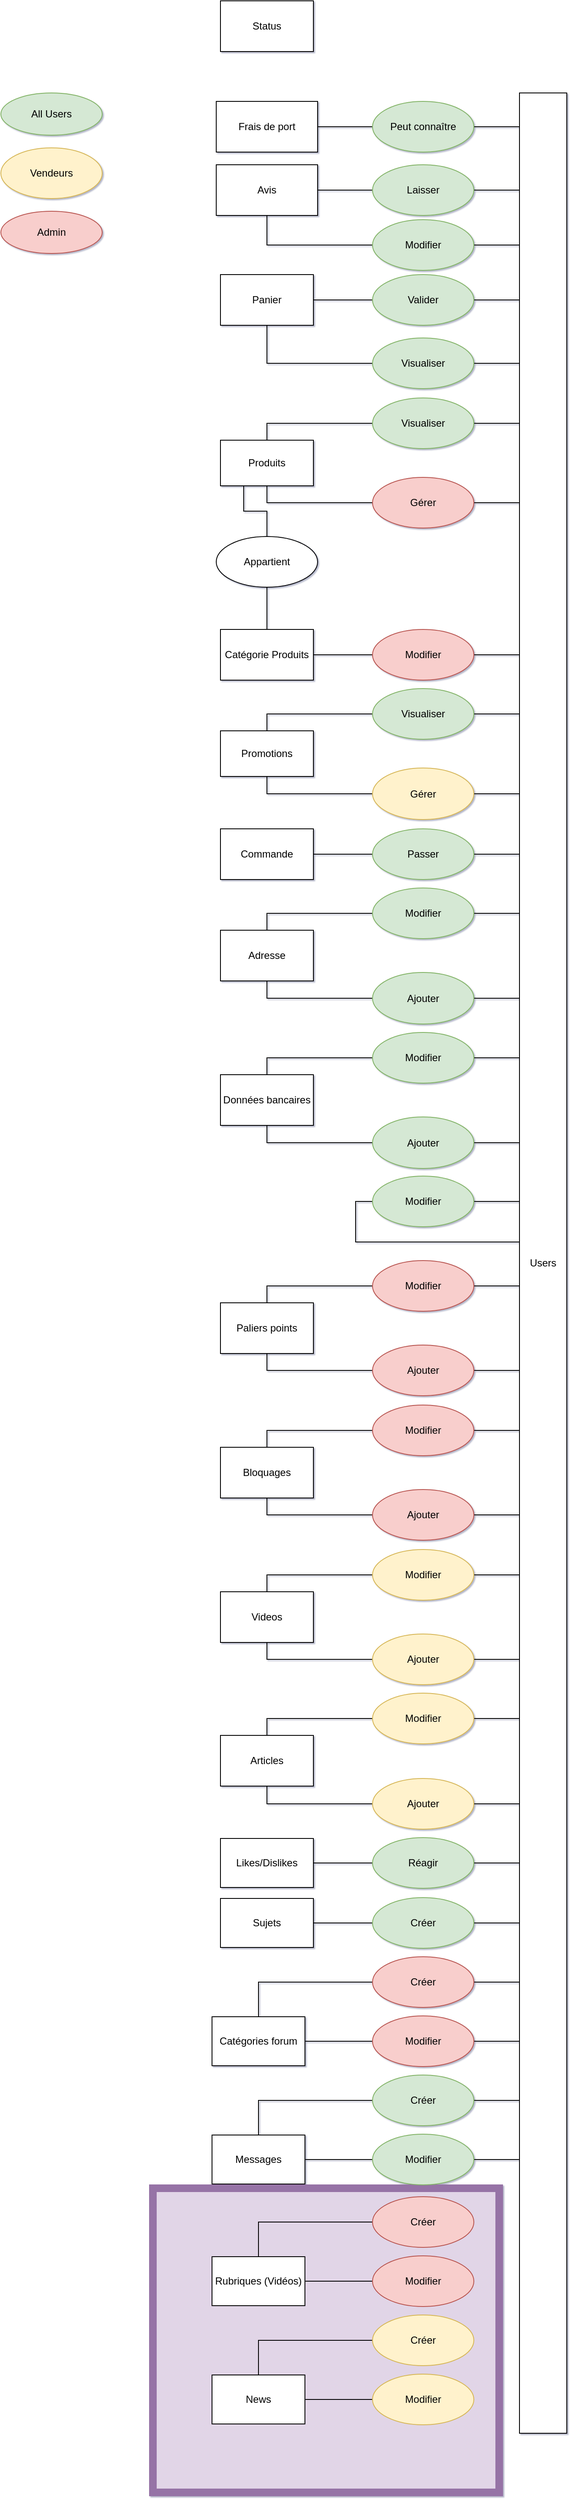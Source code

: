 <mxfile version="13.9.9" type="device" pages="4"><diagram id="k1b9PWktB-mUNqTBvutM" name="MCD"><mxGraphModel dx="1344" dy="2054" grid="1" gridSize="10" guides="1" tooltips="1" connect="1" arrows="1" fold="1" page="1" pageScale="1" pageWidth="827" pageHeight="1169" math="0" shadow="1"><root><mxCell id="ir1PRDTtGvgjBWMgFl4q-0"/><mxCell id="ir1PRDTtGvgjBWMgFl4q-1" parent="ir1PRDTtGvgjBWMgFl4q-0"/><mxCell id="IEtz67zzkuUhbgyWgrqV-12" value="" style="rounded=0;whiteSpace=wrap;html=1;fillColor=#e1d5e7;strokeColor=#9673a6;strokeWidth=9;" vertex="1" parent="ir1PRDTtGvgjBWMgFl4q-1"><mxGeometry x="310" y="1430" width="410" height="360" as="geometry"/></mxCell><mxCell id="Ems-gmoL7VlaEz9lixsN-8" value="Users" style="rounded=0;whiteSpace=wrap;html=1;glass=0;shadow=0;sketch=0;" parent="ir1PRDTtGvgjBWMgFl4q-1" vertex="1"><mxGeometry x="744" y="-1050" width="56" height="2770" as="geometry"/></mxCell><mxCell id="Ems-gmoL7VlaEz9lixsN-17" value="Produits" style="rounded=0;whiteSpace=wrap;html=1;" parent="ir1PRDTtGvgjBWMgFl4q-1" vertex="1"><mxGeometry x="390" y="-639" width="110" height="54" as="geometry"/></mxCell><mxCell id="yBdITjsVdk7lnHHLysCU-13" style="edgeStyle=orthogonalEdgeStyle;rounded=0;orthogonalLoop=1;jettySize=auto;html=1;exitX=0;exitY=0.5;exitDx=0;exitDy=0;entryX=0.5;entryY=0;entryDx=0;entryDy=0;endArrow=none;endFill=0;" parent="ir1PRDTtGvgjBWMgFl4q-1" source="Ems-gmoL7VlaEz9lixsN-19" target="Ems-gmoL7VlaEz9lixsN-17" edge="1"><mxGeometry relative="1" as="geometry"/></mxCell><mxCell id="SQJCuBqzPmPE8YTCWMTA-37" style="edgeStyle=elbowEdgeStyle;rounded=0;orthogonalLoop=1;jettySize=auto;elbow=vertical;html=1;exitX=1;exitY=0.5;exitDx=0;exitDy=0;endArrow=none;endFill=0;" parent="ir1PRDTtGvgjBWMgFl4q-1" source="Ems-gmoL7VlaEz9lixsN-19" target="Ems-gmoL7VlaEz9lixsN-8" edge="1"><mxGeometry relative="1" as="geometry"/></mxCell><mxCell id="Ems-gmoL7VlaEz9lixsN-19" value="Visualiser" style="ellipse;whiteSpace=wrap;html=1;fillColor=#d5e8d4;strokeColor=#82b366;" parent="ir1PRDTtGvgjBWMgFl4q-1" vertex="1"><mxGeometry x="570" y="-689" width="120" height="60" as="geometry"/></mxCell><mxCell id="yBdITjsVdk7lnHHLysCU-9" style="edgeStyle=orthogonalEdgeStyle;rounded=0;orthogonalLoop=1;jettySize=auto;html=1;exitX=1;exitY=0.5;exitDx=0;exitDy=0;entryX=0;entryY=0.5;entryDx=0;entryDy=0;endArrow=none;endFill=0;" parent="ir1PRDTtGvgjBWMgFl4q-1" source="Ems-gmoL7VlaEz9lixsN-22" target="Ems-gmoL7VlaEz9lixsN-27" edge="1"><mxGeometry relative="1" as="geometry"/></mxCell><mxCell id="Ems-gmoL7VlaEz9lixsN-22" value="Panier" style="rounded=0;whiteSpace=wrap;html=1;" parent="ir1PRDTtGvgjBWMgFl4q-1" vertex="1"><mxGeometry x="390" y="-835" width="110" height="60" as="geometry"/></mxCell><mxCell id="yBdITjsVdk7lnHHLysCU-8" style="edgeStyle=orthogonalEdgeStyle;rounded=0;orthogonalLoop=1;jettySize=auto;html=1;exitX=0;exitY=0.5;exitDx=0;exitDy=0;endArrow=none;endFill=0;entryX=0.5;entryY=1;entryDx=0;entryDy=0;" parent="ir1PRDTtGvgjBWMgFl4q-1" source="Ems-gmoL7VlaEz9lixsN-24" target="Ems-gmoL7VlaEz9lixsN-29" edge="1"><mxGeometry relative="1" as="geometry"/></mxCell><mxCell id="SQJCuBqzPmPE8YTCWMTA-34" style="edgeStyle=elbowEdgeStyle;rounded=0;orthogonalLoop=1;jettySize=auto;elbow=vertical;html=1;exitX=1;exitY=0.5;exitDx=0;exitDy=0;endArrow=none;endFill=0;" parent="ir1PRDTtGvgjBWMgFl4q-1" source="Ems-gmoL7VlaEz9lixsN-24" target="Ems-gmoL7VlaEz9lixsN-8" edge="1"><mxGeometry relative="1" as="geometry"/></mxCell><mxCell id="Ems-gmoL7VlaEz9lixsN-24" value="Modifier" style="ellipse;whiteSpace=wrap;html=1;fillColor=#d5e8d4;strokeColor=#82b366;" parent="ir1PRDTtGvgjBWMgFl4q-1" vertex="1"><mxGeometry x="570" y="-900" width="120" height="60" as="geometry"/></mxCell><mxCell id="SQJCuBqzPmPE8YTCWMTA-35" style="edgeStyle=elbowEdgeStyle;rounded=0;orthogonalLoop=1;jettySize=auto;elbow=vertical;html=1;exitX=1;exitY=0.5;exitDx=0;exitDy=0;endArrow=none;endFill=0;" parent="ir1PRDTtGvgjBWMgFl4q-1" source="Ems-gmoL7VlaEz9lixsN-27" target="Ems-gmoL7VlaEz9lixsN-8" edge="1"><mxGeometry relative="1" as="geometry"/></mxCell><mxCell id="Ems-gmoL7VlaEz9lixsN-27" value="Valider" style="ellipse;whiteSpace=wrap;html=1;fillColor=#d5e8d4;strokeColor=#82b366;" parent="ir1PRDTtGvgjBWMgFl4q-1" vertex="1"><mxGeometry x="570" y="-835" width="120" height="60" as="geometry"/></mxCell><mxCell id="Ems-gmoL7VlaEz9lixsN-28" value="Frais de port" style="rounded=0;whiteSpace=wrap;html=1;" parent="ir1PRDTtGvgjBWMgFl4q-1" vertex="1"><mxGeometry x="385" y="-1040" width="120" height="60" as="geometry"/></mxCell><mxCell id="yBdITjsVdk7lnHHLysCU-5" style="edgeStyle=orthogonalEdgeStyle;rounded=0;orthogonalLoop=1;jettySize=auto;html=1;exitX=1;exitY=0.5;exitDx=0;exitDy=0;entryX=0;entryY=0.5;entryDx=0;entryDy=0;endArrow=none;endFill=0;" parent="ir1PRDTtGvgjBWMgFl4q-1" source="Ems-gmoL7VlaEz9lixsN-29" target="Ems-gmoL7VlaEz9lixsN-31" edge="1"><mxGeometry relative="1" as="geometry"/></mxCell><mxCell id="Ems-gmoL7VlaEz9lixsN-29" value="Avis" style="rounded=0;whiteSpace=wrap;html=1;" parent="ir1PRDTtGvgjBWMgFl4q-1" vertex="1"><mxGeometry x="385" y="-965" width="120" height="60" as="geometry"/></mxCell><mxCell id="SQJCuBqzPmPE8YTCWMTA-33" style="edgeStyle=elbowEdgeStyle;rounded=0;orthogonalLoop=1;jettySize=auto;elbow=vertical;html=1;exitX=1;exitY=0.5;exitDx=0;exitDy=0;endArrow=none;endFill=0;" parent="ir1PRDTtGvgjBWMgFl4q-1" source="Ems-gmoL7VlaEz9lixsN-31" target="Ems-gmoL7VlaEz9lixsN-8" edge="1"><mxGeometry relative="1" as="geometry"/></mxCell><mxCell id="Ems-gmoL7VlaEz9lixsN-31" value="Laisser" style="ellipse;whiteSpace=wrap;html=1;fillColor=#d5e8d4;strokeColor=#82b366;" parent="ir1PRDTtGvgjBWMgFl4q-1" vertex="1"><mxGeometry x="570" y="-965" width="120" height="60" as="geometry"/></mxCell><mxCell id="yBdITjsVdk7lnHHLysCU-4" style="edgeStyle=orthogonalEdgeStyle;rounded=0;orthogonalLoop=1;jettySize=auto;html=1;exitX=0;exitY=0.5;exitDx=0;exitDy=0;endArrow=none;endFill=0;" parent="ir1PRDTtGvgjBWMgFl4q-1" source="Ems-gmoL7VlaEz9lixsN-33" edge="1"><mxGeometry relative="1" as="geometry"><mxPoint x="505" y="-1010" as="targetPoint"/></mxGeometry></mxCell><mxCell id="SQJCuBqzPmPE8YTCWMTA-32" style="edgeStyle=elbowEdgeStyle;rounded=0;orthogonalLoop=1;jettySize=auto;html=1;exitX=1;exitY=0.5;exitDx=0;exitDy=0;endArrow=none;endFill=0;elbow=vertical;" parent="ir1PRDTtGvgjBWMgFl4q-1" source="Ems-gmoL7VlaEz9lixsN-33" target="Ems-gmoL7VlaEz9lixsN-8" edge="1"><mxGeometry relative="1" as="geometry"/></mxCell><mxCell id="Ems-gmoL7VlaEz9lixsN-33" value="Peut connaître" style="ellipse;whiteSpace=wrap;html=1;fillColor=#d5e8d4;strokeColor=#82b366;" parent="ir1PRDTtGvgjBWMgFl4q-1" vertex="1"><mxGeometry x="570" y="-1040" width="120" height="60" as="geometry"/></mxCell><mxCell id="yBdITjsVdk7lnHHLysCU-19" style="edgeStyle=orthogonalEdgeStyle;rounded=0;orthogonalLoop=1;jettySize=auto;html=1;exitX=1;exitY=0.5;exitDx=0;exitDy=0;entryX=0;entryY=0.5;entryDx=0;entryDy=0;endArrow=none;endFill=0;" parent="ir1PRDTtGvgjBWMgFl4q-1" source="Ems-gmoL7VlaEz9lixsN-35" target="6xAeUnvmwOhO6haDIeZQ-18" edge="1"><mxGeometry relative="1" as="geometry"/></mxCell><mxCell id="Ems-gmoL7VlaEz9lixsN-35" value="Catégorie Produits" style="rounded=0;whiteSpace=wrap;html=1;" parent="ir1PRDTtGvgjBWMgFl4q-1" vertex="1"><mxGeometry x="390" y="-415" width="110" height="60" as="geometry"/></mxCell><mxCell id="yBdITjsVdk7lnHHLysCU-17" style="edgeStyle=orthogonalEdgeStyle;rounded=0;orthogonalLoop=1;jettySize=auto;html=1;exitX=0.5;exitY=0;exitDx=0;exitDy=0;entryX=0.25;entryY=1;entryDx=0;entryDy=0;endArrow=none;endFill=0;" parent="ir1PRDTtGvgjBWMgFl4q-1" source="Ems-gmoL7VlaEz9lixsN-36" target="Ems-gmoL7VlaEz9lixsN-17" edge="1"><mxGeometry relative="1" as="geometry"/></mxCell><mxCell id="yBdITjsVdk7lnHHLysCU-18" style="edgeStyle=orthogonalEdgeStyle;rounded=0;orthogonalLoop=1;jettySize=auto;html=1;exitX=0.5;exitY=1;exitDx=0;exitDy=0;entryX=0.5;entryY=0;entryDx=0;entryDy=0;endArrow=none;endFill=0;" parent="ir1PRDTtGvgjBWMgFl4q-1" source="Ems-gmoL7VlaEz9lixsN-36" target="Ems-gmoL7VlaEz9lixsN-35" edge="1"><mxGeometry relative="1" as="geometry"/></mxCell><mxCell id="Ems-gmoL7VlaEz9lixsN-36" value="Appartient" style="ellipse;whiteSpace=wrap;html=1;" parent="ir1PRDTtGvgjBWMgFl4q-1" vertex="1"><mxGeometry x="385" y="-525" width="120" height="60" as="geometry"/></mxCell><mxCell id="yBdITjsVdk7lnHHLysCU-16" style="edgeStyle=orthogonalEdgeStyle;rounded=0;orthogonalLoop=1;jettySize=auto;html=1;exitX=0;exitY=0.5;exitDx=0;exitDy=0;entryX=0.5;entryY=1;entryDx=0;entryDy=0;endArrow=none;endFill=0;" parent="ir1PRDTtGvgjBWMgFl4q-1" source="DhKpnIFWA9yoigp-8hZU-3" target="Ems-gmoL7VlaEz9lixsN-17" edge="1"><mxGeometry relative="1" as="geometry"/></mxCell><mxCell id="SQJCuBqzPmPE8YTCWMTA-38" style="edgeStyle=elbowEdgeStyle;rounded=0;orthogonalLoop=1;jettySize=auto;elbow=vertical;html=1;exitX=1;exitY=0.5;exitDx=0;exitDy=0;endArrow=none;endFill=0;" parent="ir1PRDTtGvgjBWMgFl4q-1" source="DhKpnIFWA9yoigp-8hZU-3" target="Ems-gmoL7VlaEz9lixsN-8" edge="1"><mxGeometry relative="1" as="geometry"/></mxCell><mxCell id="DhKpnIFWA9yoigp-8hZU-3" value="Gérer" style="ellipse;whiteSpace=wrap;html=1;fillColor=#f8cecc;strokeColor=#b85450;" parent="ir1PRDTtGvgjBWMgFl4q-1" vertex="1"><mxGeometry x="570" y="-595" width="120" height="60" as="geometry"/></mxCell><mxCell id="yBdITjsVdk7lnHHLysCU-12" style="edgeStyle=orthogonalEdgeStyle;rounded=0;orthogonalLoop=1;jettySize=auto;html=1;exitX=0;exitY=0.5;exitDx=0;exitDy=0;entryX=0.5;entryY=1;entryDx=0;entryDy=0;endArrow=none;endFill=0;" parent="ir1PRDTtGvgjBWMgFl4q-1" source="6xAeUnvmwOhO6haDIeZQ-6" target="Ems-gmoL7VlaEz9lixsN-22" edge="1"><mxGeometry relative="1" as="geometry"/></mxCell><mxCell id="SQJCuBqzPmPE8YTCWMTA-36" style="edgeStyle=elbowEdgeStyle;rounded=0;orthogonalLoop=1;jettySize=auto;elbow=vertical;html=1;exitX=1;exitY=0.5;exitDx=0;exitDy=0;endArrow=none;endFill=0;" parent="ir1PRDTtGvgjBWMgFl4q-1" source="6xAeUnvmwOhO6haDIeZQ-6" target="Ems-gmoL7VlaEz9lixsN-8" edge="1"><mxGeometry relative="1" as="geometry"/></mxCell><mxCell id="6xAeUnvmwOhO6haDIeZQ-6" value="Visualiser" style="ellipse;whiteSpace=wrap;html=1;fillColor=#d5e8d4;strokeColor=#82b366;" parent="ir1PRDTtGvgjBWMgFl4q-1" vertex="1"><mxGeometry x="570" y="-760" width="120" height="60" as="geometry"/></mxCell><mxCell id="6xAeUnvmwOhO6haDIeZQ-14" value="Promotions" style="rounded=0;whiteSpace=wrap;html=1;" parent="ir1PRDTtGvgjBWMgFl4q-1" vertex="1"><mxGeometry x="390" y="-295" width="110" height="54" as="geometry"/></mxCell><mxCell id="yBdITjsVdk7lnHHLysCU-22" style="edgeStyle=orthogonalEdgeStyle;rounded=0;orthogonalLoop=1;jettySize=auto;html=1;exitX=0;exitY=0.5;exitDx=0;exitDy=0;entryX=0.5;entryY=0;entryDx=0;entryDy=0;endArrow=none;endFill=0;" parent="ir1PRDTtGvgjBWMgFl4q-1" source="6xAeUnvmwOhO6haDIeZQ-15" target="6xAeUnvmwOhO6haDIeZQ-14" edge="1"><mxGeometry relative="1" as="geometry"/></mxCell><mxCell id="SQJCuBqzPmPE8YTCWMTA-40" style="edgeStyle=elbowEdgeStyle;rounded=0;orthogonalLoop=1;jettySize=auto;elbow=vertical;html=1;exitX=1;exitY=0.5;exitDx=0;exitDy=0;endArrow=none;endFill=0;" parent="ir1PRDTtGvgjBWMgFl4q-1" source="6xAeUnvmwOhO6haDIeZQ-15" target="Ems-gmoL7VlaEz9lixsN-8" edge="1"><mxGeometry relative="1" as="geometry"/></mxCell><mxCell id="6xAeUnvmwOhO6haDIeZQ-15" value="Visualiser" style="ellipse;whiteSpace=wrap;html=1;fillColor=#d5e8d4;strokeColor=#82b366;" parent="ir1PRDTtGvgjBWMgFl4q-1" vertex="1"><mxGeometry x="570" y="-345" width="120" height="60" as="geometry"/></mxCell><mxCell id="yBdITjsVdk7lnHHLysCU-23" style="edgeStyle=orthogonalEdgeStyle;rounded=0;orthogonalLoop=1;jettySize=auto;html=1;exitX=0;exitY=0.5;exitDx=0;exitDy=0;entryX=0.5;entryY=1;entryDx=0;entryDy=0;endArrow=none;endFill=0;" parent="ir1PRDTtGvgjBWMgFl4q-1" source="6xAeUnvmwOhO6haDIeZQ-17" target="6xAeUnvmwOhO6haDIeZQ-14" edge="1"><mxGeometry relative="1" as="geometry"/></mxCell><mxCell id="SQJCuBqzPmPE8YTCWMTA-41" style="edgeStyle=elbowEdgeStyle;rounded=0;orthogonalLoop=1;jettySize=auto;elbow=vertical;html=1;exitX=1;exitY=0.5;exitDx=0;exitDy=0;endArrow=none;endFill=0;" parent="ir1PRDTtGvgjBWMgFl4q-1" source="6xAeUnvmwOhO6haDIeZQ-17" target="Ems-gmoL7VlaEz9lixsN-8" edge="1"><mxGeometry relative="1" as="geometry"/></mxCell><mxCell id="6xAeUnvmwOhO6haDIeZQ-17" value="Gérer" style="ellipse;whiteSpace=wrap;html=1;fillColor=#fff2cc;strokeColor=#d6b656;" parent="ir1PRDTtGvgjBWMgFl4q-1" vertex="1"><mxGeometry x="570" y="-251" width="120" height="61" as="geometry"/></mxCell><mxCell id="SQJCuBqzPmPE8YTCWMTA-39" style="edgeStyle=elbowEdgeStyle;rounded=0;orthogonalLoop=1;jettySize=auto;elbow=vertical;html=1;exitX=1;exitY=0.5;exitDx=0;exitDy=0;endArrow=none;endFill=0;" parent="ir1PRDTtGvgjBWMgFl4q-1" source="6xAeUnvmwOhO6haDIeZQ-18" target="Ems-gmoL7VlaEz9lixsN-8" edge="1"><mxGeometry relative="1" as="geometry"/></mxCell><mxCell id="6xAeUnvmwOhO6haDIeZQ-18" value="Modifier" style="ellipse;whiteSpace=wrap;html=1;fillColor=#f8cecc;strokeColor=#b85450;" parent="ir1PRDTtGvgjBWMgFl4q-1" vertex="1"><mxGeometry x="570" y="-415" width="120" height="60" as="geometry"/></mxCell><mxCell id="6xAeUnvmwOhO6haDIeZQ-22" value="Commande" style="rounded=0;whiteSpace=wrap;html=1;" parent="ir1PRDTtGvgjBWMgFl4q-1" vertex="1"><mxGeometry x="390" y="-179" width="110" height="60" as="geometry"/></mxCell><mxCell id="yBdITjsVdk7lnHHLysCU-25" style="edgeStyle=orthogonalEdgeStyle;rounded=0;orthogonalLoop=1;jettySize=auto;html=1;exitX=0;exitY=0.5;exitDx=0;exitDy=0;entryX=1;entryY=0.5;entryDx=0;entryDy=0;endArrow=none;endFill=0;" parent="ir1PRDTtGvgjBWMgFl4q-1" source="6xAeUnvmwOhO6haDIeZQ-23" target="6xAeUnvmwOhO6haDIeZQ-22" edge="1"><mxGeometry relative="1" as="geometry"/></mxCell><mxCell id="SQJCuBqzPmPE8YTCWMTA-42" style="edgeStyle=elbowEdgeStyle;rounded=0;orthogonalLoop=1;jettySize=auto;elbow=vertical;html=1;exitX=1;exitY=0.5;exitDx=0;exitDy=0;endArrow=none;endFill=0;" parent="ir1PRDTtGvgjBWMgFl4q-1" source="6xAeUnvmwOhO6haDIeZQ-23" target="Ems-gmoL7VlaEz9lixsN-8" edge="1"><mxGeometry relative="1" as="geometry"/></mxCell><mxCell id="6xAeUnvmwOhO6haDIeZQ-23" value="Passer" style="ellipse;whiteSpace=wrap;html=1;fillColor=#d5e8d4;strokeColor=#82b366;" parent="ir1PRDTtGvgjBWMgFl4q-1" vertex="1"><mxGeometry x="570" y="-179" width="120" height="60" as="geometry"/></mxCell><mxCell id="6xAeUnvmwOhO6haDIeZQ-34" value="Adresse" style="rounded=0;whiteSpace=wrap;html=1;" parent="ir1PRDTtGvgjBWMgFl4q-1" vertex="1"><mxGeometry x="390" y="-59" width="110" height="60" as="geometry"/></mxCell><mxCell id="yBdITjsVdk7lnHHLysCU-28" style="edgeStyle=orthogonalEdgeStyle;rounded=0;orthogonalLoop=1;jettySize=auto;html=1;exitX=0;exitY=0.5;exitDx=0;exitDy=0;entryX=0.5;entryY=0;entryDx=0;entryDy=0;endArrow=none;endFill=0;" parent="ir1PRDTtGvgjBWMgFl4q-1" source="6xAeUnvmwOhO6haDIeZQ-36" target="6xAeUnvmwOhO6haDIeZQ-34" edge="1"><mxGeometry relative="1" as="geometry"/></mxCell><mxCell id="SQJCuBqzPmPE8YTCWMTA-43" style="edgeStyle=elbowEdgeStyle;rounded=0;orthogonalLoop=1;jettySize=auto;elbow=vertical;html=1;exitX=1;exitY=0.5;exitDx=0;exitDy=0;endArrow=none;endFill=0;" parent="ir1PRDTtGvgjBWMgFl4q-1" source="6xAeUnvmwOhO6haDIeZQ-36" target="Ems-gmoL7VlaEz9lixsN-8" edge="1"><mxGeometry relative="1" as="geometry"/></mxCell><mxCell id="6xAeUnvmwOhO6haDIeZQ-36" value="Modifier" style="ellipse;whiteSpace=wrap;html=1;fillColor=#d5e8d4;strokeColor=#82b366;" parent="ir1PRDTtGvgjBWMgFl4q-1" vertex="1"><mxGeometry x="570" y="-109" width="120" height="60" as="geometry"/></mxCell><mxCell id="yBdITjsVdk7lnHHLysCU-29" style="edgeStyle=orthogonalEdgeStyle;rounded=0;orthogonalLoop=1;jettySize=auto;html=1;exitX=0;exitY=0.5;exitDx=0;exitDy=0;entryX=0.5;entryY=1;entryDx=0;entryDy=0;endArrow=none;endFill=0;" parent="ir1PRDTtGvgjBWMgFl4q-1" source="6xAeUnvmwOhO6haDIeZQ-37" target="6xAeUnvmwOhO6haDIeZQ-34" edge="1"><mxGeometry relative="1" as="geometry"/></mxCell><mxCell id="SQJCuBqzPmPE8YTCWMTA-44" style="edgeStyle=elbowEdgeStyle;rounded=0;orthogonalLoop=1;jettySize=auto;elbow=vertical;html=1;exitX=1;exitY=0.5;exitDx=0;exitDy=0;endArrow=none;endFill=0;" parent="ir1PRDTtGvgjBWMgFl4q-1" source="6xAeUnvmwOhO6haDIeZQ-37" target="Ems-gmoL7VlaEz9lixsN-8" edge="1"><mxGeometry relative="1" as="geometry"/></mxCell><mxCell id="6xAeUnvmwOhO6haDIeZQ-37" value="Ajouter" style="ellipse;whiteSpace=wrap;html=1;fillColor=#d5e8d4;strokeColor=#82b366;" parent="ir1PRDTtGvgjBWMgFl4q-1" vertex="1"><mxGeometry x="570" y="-9" width="120" height="61" as="geometry"/></mxCell><mxCell id="yBdITjsVdk7lnHHLysCU-33" style="edgeStyle=orthogonalEdgeStyle;rounded=0;orthogonalLoop=1;jettySize=auto;html=1;exitX=0.5;exitY=1;exitDx=0;exitDy=0;entryX=0;entryY=0.5;entryDx=0;entryDy=0;endArrow=none;endFill=0;" parent="ir1PRDTtGvgjBWMgFl4q-1" source="6xAeUnvmwOhO6haDIeZQ-39" target="6xAeUnvmwOhO6haDIeZQ-43" edge="1"><mxGeometry relative="1" as="geometry"/></mxCell><mxCell id="6xAeUnvmwOhO6haDIeZQ-39" value="Données bancaires" style="rounded=0;whiteSpace=wrap;html=1;" parent="ir1PRDTtGvgjBWMgFl4q-1" vertex="1"><mxGeometry x="390" y="112" width="110" height="60" as="geometry"/></mxCell><mxCell id="yBdITjsVdk7lnHHLysCU-32" style="edgeStyle=orthogonalEdgeStyle;rounded=0;orthogonalLoop=1;jettySize=auto;html=1;exitX=0;exitY=0.5;exitDx=0;exitDy=0;entryX=0.5;entryY=0;entryDx=0;entryDy=0;endArrow=none;endFill=0;" parent="ir1PRDTtGvgjBWMgFl4q-1" source="6xAeUnvmwOhO6haDIeZQ-41" target="6xAeUnvmwOhO6haDIeZQ-39" edge="1"><mxGeometry relative="1" as="geometry"/></mxCell><mxCell id="SQJCuBqzPmPE8YTCWMTA-45" style="edgeStyle=elbowEdgeStyle;rounded=0;orthogonalLoop=1;jettySize=auto;elbow=vertical;html=1;exitX=1;exitY=0.5;exitDx=0;exitDy=0;endArrow=none;endFill=0;" parent="ir1PRDTtGvgjBWMgFl4q-1" source="6xAeUnvmwOhO6haDIeZQ-41" target="Ems-gmoL7VlaEz9lixsN-8" edge="1"><mxGeometry relative="1" as="geometry"/></mxCell><mxCell id="6xAeUnvmwOhO6haDIeZQ-41" value="Modifier" style="ellipse;whiteSpace=wrap;html=1;fillColor=#d5e8d4;strokeColor=#82b366;" parent="ir1PRDTtGvgjBWMgFl4q-1" vertex="1"><mxGeometry x="570" y="62" width="120" height="60" as="geometry"/></mxCell><mxCell id="SQJCuBqzPmPE8YTCWMTA-47" style="edgeStyle=elbowEdgeStyle;rounded=0;orthogonalLoop=1;jettySize=auto;elbow=vertical;html=1;exitX=1;exitY=0.5;exitDx=0;exitDy=0;endArrow=none;endFill=0;" parent="ir1PRDTtGvgjBWMgFl4q-1" source="6xAeUnvmwOhO6haDIeZQ-43" target="Ems-gmoL7VlaEz9lixsN-8" edge="1"><mxGeometry relative="1" as="geometry"/></mxCell><mxCell id="6xAeUnvmwOhO6haDIeZQ-43" value="Ajouter" style="ellipse;whiteSpace=wrap;html=1;fillColor=#d5e8d4;strokeColor=#82b366;" parent="ir1PRDTtGvgjBWMgFl4q-1" vertex="1"><mxGeometry x="570" y="162" width="120" height="61" as="geometry"/></mxCell><mxCell id="6xAeUnvmwOhO6haDIeZQ-44" value="Status" style="rounded=0;whiteSpace=wrap;html=1;" parent="ir1PRDTtGvgjBWMgFl4q-1" vertex="1"><mxGeometry x="390" y="-1159" width="110" height="60" as="geometry"/></mxCell><mxCell id="SQJCuBqzPmPE8YTCWMTA-48" style="edgeStyle=elbowEdgeStyle;rounded=0;orthogonalLoop=1;jettySize=auto;elbow=vertical;html=1;exitX=1;exitY=0.5;exitDx=0;exitDy=0;endArrow=none;endFill=0;" parent="ir1PRDTtGvgjBWMgFl4q-1" source="6xAeUnvmwOhO6haDIeZQ-49" target="Ems-gmoL7VlaEz9lixsN-8" edge="1"><mxGeometry relative="1" as="geometry"/></mxCell><mxCell id="SQJCuBqzPmPE8YTCWMTA-67" style="edgeStyle=orthogonalEdgeStyle;rounded=0;orthogonalLoop=1;jettySize=auto;elbow=vertical;html=1;exitX=0;exitY=0.5;exitDx=0;exitDy=0;endArrow=none;endFill=0;" parent="ir1PRDTtGvgjBWMgFl4q-1" source="6xAeUnvmwOhO6haDIeZQ-49" target="Ems-gmoL7VlaEz9lixsN-8" edge="1"><mxGeometry relative="1" as="geometry"><Array as="points"><mxPoint x="550" y="262"/><mxPoint x="550" y="310"/></Array></mxGeometry></mxCell><mxCell id="6xAeUnvmwOhO6haDIeZQ-49" value="Modifier" style="ellipse;whiteSpace=wrap;html=1;fillColor=#d5e8d4;strokeColor=#82b366;" parent="ir1PRDTtGvgjBWMgFl4q-1" vertex="1"><mxGeometry x="570" y="232" width="120" height="60" as="geometry"/></mxCell><mxCell id="SQJCuBqzPmPE8YTCWMTA-4" style="edgeStyle=orthogonalEdgeStyle;rounded=0;orthogonalLoop=1;jettySize=auto;html=1;exitX=0.5;exitY=1;exitDx=0;exitDy=0;entryX=0;entryY=0.5;entryDx=0;entryDy=0;endArrow=none;endFill=0;" parent="ir1PRDTtGvgjBWMgFl4q-1" source="6xAeUnvmwOhO6haDIeZQ-52" target="6xAeUnvmwOhO6haDIeZQ-56" edge="1"><mxGeometry relative="1" as="geometry"/></mxCell><mxCell id="6xAeUnvmwOhO6haDIeZQ-52" value="Paliers points" style="rounded=0;whiteSpace=wrap;html=1;" parent="ir1PRDTtGvgjBWMgFl4q-1" vertex="1"><mxGeometry x="390" y="382" width="110" height="60" as="geometry"/></mxCell><mxCell id="SQJCuBqzPmPE8YTCWMTA-3" style="edgeStyle=orthogonalEdgeStyle;rounded=0;orthogonalLoop=1;jettySize=auto;html=1;exitX=0;exitY=0.5;exitDx=0;exitDy=0;entryX=0.5;entryY=0;entryDx=0;entryDy=0;endArrow=none;endFill=0;" parent="ir1PRDTtGvgjBWMgFl4q-1" source="6xAeUnvmwOhO6haDIeZQ-54" target="6xAeUnvmwOhO6haDIeZQ-52" edge="1"><mxGeometry relative="1" as="geometry"/></mxCell><mxCell id="SQJCuBqzPmPE8YTCWMTA-53" style="edgeStyle=elbowEdgeStyle;rounded=0;orthogonalLoop=1;jettySize=auto;elbow=vertical;html=1;exitX=1;exitY=0.5;exitDx=0;exitDy=0;endArrow=none;endFill=0;" parent="ir1PRDTtGvgjBWMgFl4q-1" source="6xAeUnvmwOhO6haDIeZQ-54" target="Ems-gmoL7VlaEz9lixsN-8" edge="1"><mxGeometry relative="1" as="geometry"/></mxCell><mxCell id="6xAeUnvmwOhO6haDIeZQ-54" value="Modifier" style="ellipse;whiteSpace=wrap;html=1;fillColor=#f8cecc;strokeColor=#b85450;" parent="ir1PRDTtGvgjBWMgFl4q-1" vertex="1"><mxGeometry x="570" y="332" width="120" height="60" as="geometry"/></mxCell><mxCell id="SQJCuBqzPmPE8YTCWMTA-54" style="edgeStyle=elbowEdgeStyle;rounded=0;orthogonalLoop=1;jettySize=auto;elbow=vertical;html=1;exitX=1;exitY=0.5;exitDx=0;exitDy=0;endArrow=none;endFill=0;" parent="ir1PRDTtGvgjBWMgFl4q-1" source="6xAeUnvmwOhO6haDIeZQ-56" target="Ems-gmoL7VlaEz9lixsN-8" edge="1"><mxGeometry relative="1" as="geometry"/></mxCell><mxCell id="6xAeUnvmwOhO6haDIeZQ-56" value="Ajouter" style="ellipse;whiteSpace=wrap;html=1;fillColor=#f8cecc;strokeColor=#b85450;" parent="ir1PRDTtGvgjBWMgFl4q-1" vertex="1"><mxGeometry x="570" y="432" width="120" height="60" as="geometry"/></mxCell><mxCell id="6xAeUnvmwOhO6haDIeZQ-57" value="Bloquages" style="rounded=0;whiteSpace=wrap;html=1;" parent="ir1PRDTtGvgjBWMgFl4q-1" vertex="1"><mxGeometry x="390" y="553" width="110" height="60" as="geometry"/></mxCell><mxCell id="SQJCuBqzPmPE8YTCWMTA-7" style="edgeStyle=orthogonalEdgeStyle;rounded=0;orthogonalLoop=1;jettySize=auto;html=1;exitX=0;exitY=0.5;exitDx=0;exitDy=0;entryX=0.5;entryY=0;entryDx=0;entryDy=0;endArrow=none;endFill=0;" parent="ir1PRDTtGvgjBWMgFl4q-1" source="6xAeUnvmwOhO6haDIeZQ-59" target="6xAeUnvmwOhO6haDIeZQ-57" edge="1"><mxGeometry relative="1" as="geometry"/></mxCell><mxCell id="SQJCuBqzPmPE8YTCWMTA-55" style="edgeStyle=elbowEdgeStyle;rounded=0;orthogonalLoop=1;jettySize=auto;elbow=vertical;html=1;exitX=1;exitY=0.5;exitDx=0;exitDy=0;endArrow=none;endFill=0;" parent="ir1PRDTtGvgjBWMgFl4q-1" source="6xAeUnvmwOhO6haDIeZQ-59" target="Ems-gmoL7VlaEz9lixsN-8" edge="1"><mxGeometry relative="1" as="geometry"/></mxCell><mxCell id="6xAeUnvmwOhO6haDIeZQ-59" value="Modifier" style="ellipse;whiteSpace=wrap;html=1;fillColor=#f8cecc;strokeColor=#b85450;" parent="ir1PRDTtGvgjBWMgFl4q-1" vertex="1"><mxGeometry x="570" y="503" width="120" height="60" as="geometry"/></mxCell><mxCell id="SQJCuBqzPmPE8YTCWMTA-9" style="edgeStyle=orthogonalEdgeStyle;rounded=0;orthogonalLoop=1;jettySize=auto;html=1;exitX=0;exitY=0.5;exitDx=0;exitDy=0;entryX=0.5;entryY=1;entryDx=0;entryDy=0;endArrow=none;endFill=0;" parent="ir1PRDTtGvgjBWMgFl4q-1" source="6xAeUnvmwOhO6haDIeZQ-61" target="6xAeUnvmwOhO6haDIeZQ-57" edge="1"><mxGeometry relative="1" as="geometry"/></mxCell><mxCell id="SQJCuBqzPmPE8YTCWMTA-56" style="edgeStyle=elbowEdgeStyle;rounded=0;orthogonalLoop=1;jettySize=auto;elbow=vertical;html=1;exitX=1;exitY=0.5;exitDx=0;exitDy=0;endArrow=none;endFill=0;" parent="ir1PRDTtGvgjBWMgFl4q-1" source="6xAeUnvmwOhO6haDIeZQ-61" target="Ems-gmoL7VlaEz9lixsN-8" edge="1"><mxGeometry relative="1" as="geometry"/></mxCell><mxCell id="6xAeUnvmwOhO6haDIeZQ-61" value="Ajouter" style="ellipse;whiteSpace=wrap;html=1;fillColor=#f8cecc;strokeColor=#b85450;" parent="ir1PRDTtGvgjBWMgFl4q-1" vertex="1"><mxGeometry x="570" y="603" width="120" height="60" as="geometry"/></mxCell><mxCell id="6xAeUnvmwOhO6haDIeZQ-62" value="All Users" style="ellipse;whiteSpace=wrap;html=1;fillColor=#d5e8d4;strokeColor=#82b366;" parent="ir1PRDTtGvgjBWMgFl4q-1" vertex="1"><mxGeometry x="130" y="-1050" width="120" height="50" as="geometry"/></mxCell><mxCell id="6xAeUnvmwOhO6haDIeZQ-63" value="Admin" style="ellipse;whiteSpace=wrap;html=1;fillColor=#f8cecc;strokeColor=#b85450;" parent="ir1PRDTtGvgjBWMgFl4q-1" vertex="1"><mxGeometry x="130" y="-910" width="120" height="50" as="geometry"/></mxCell><mxCell id="6xAeUnvmwOhO6haDIeZQ-64" value="Vendeurs" style="ellipse;whiteSpace=wrap;html=1;fillColor=#fff2cc;strokeColor=#d6b656;" parent="ir1PRDTtGvgjBWMgFl4q-1" vertex="1"><mxGeometry x="130" y="-985" width="120" height="60" as="geometry"/></mxCell><mxCell id="SQJCuBqzPmPE8YTCWMTA-12" style="edgeStyle=orthogonalEdgeStyle;rounded=0;orthogonalLoop=1;jettySize=auto;html=1;exitX=0.5;exitY=1;exitDx=0;exitDy=0;entryX=0;entryY=0.5;entryDx=0;entryDy=0;endArrow=none;endFill=0;" parent="ir1PRDTtGvgjBWMgFl4q-1" source="6xAeUnvmwOhO6haDIeZQ-65" target="6xAeUnvmwOhO6haDIeZQ-69" edge="1"><mxGeometry relative="1" as="geometry"/></mxCell><mxCell id="6xAeUnvmwOhO6haDIeZQ-65" value="Videos" style="rounded=0;whiteSpace=wrap;html=1;" parent="ir1PRDTtGvgjBWMgFl4q-1" vertex="1"><mxGeometry x="390" y="724" width="110" height="60" as="geometry"/></mxCell><mxCell id="SQJCuBqzPmPE8YTCWMTA-11" style="edgeStyle=orthogonalEdgeStyle;rounded=0;orthogonalLoop=1;jettySize=auto;html=1;exitX=0;exitY=0.5;exitDx=0;exitDy=0;entryX=0.5;entryY=0;entryDx=0;entryDy=0;endArrow=none;endFill=0;" parent="ir1PRDTtGvgjBWMgFl4q-1" source="6xAeUnvmwOhO6haDIeZQ-67" target="6xAeUnvmwOhO6haDIeZQ-65" edge="1"><mxGeometry relative="1" as="geometry"/></mxCell><mxCell id="SQJCuBqzPmPE8YTCWMTA-57" style="edgeStyle=elbowEdgeStyle;rounded=0;orthogonalLoop=1;jettySize=auto;elbow=vertical;html=1;exitX=1;exitY=0.5;exitDx=0;exitDy=0;endArrow=none;endFill=0;" parent="ir1PRDTtGvgjBWMgFl4q-1" source="6xAeUnvmwOhO6haDIeZQ-67" target="Ems-gmoL7VlaEz9lixsN-8" edge="1"><mxGeometry relative="1" as="geometry"/></mxCell><mxCell id="6xAeUnvmwOhO6haDIeZQ-67" value="Modifier" style="ellipse;whiteSpace=wrap;html=1;fillColor=#fff2cc;strokeColor=#d6b656;" parent="ir1PRDTtGvgjBWMgFl4q-1" vertex="1"><mxGeometry x="570" y="674" width="120" height="60" as="geometry"/></mxCell><mxCell id="SQJCuBqzPmPE8YTCWMTA-58" style="edgeStyle=elbowEdgeStyle;rounded=0;orthogonalLoop=1;jettySize=auto;elbow=vertical;html=1;exitX=1;exitY=0.5;exitDx=0;exitDy=0;endArrow=none;endFill=0;" parent="ir1PRDTtGvgjBWMgFl4q-1" source="6xAeUnvmwOhO6haDIeZQ-69" target="Ems-gmoL7VlaEz9lixsN-8" edge="1"><mxGeometry relative="1" as="geometry"/></mxCell><mxCell id="6xAeUnvmwOhO6haDIeZQ-69" value="Ajouter" style="ellipse;whiteSpace=wrap;html=1;fillColor=#fff2cc;strokeColor=#d6b656;" parent="ir1PRDTtGvgjBWMgFl4q-1" vertex="1"><mxGeometry x="570" y="774" width="120" height="60" as="geometry"/></mxCell><mxCell id="SQJCuBqzPmPE8YTCWMTA-16" style="edgeStyle=orthogonalEdgeStyle;rounded=0;orthogonalLoop=1;jettySize=auto;html=1;exitX=0.5;exitY=1;exitDx=0;exitDy=0;entryX=0;entryY=0.5;entryDx=0;entryDy=0;endArrow=none;endFill=0;" parent="ir1PRDTtGvgjBWMgFl4q-1" source="6xAeUnvmwOhO6haDIeZQ-70" target="6xAeUnvmwOhO6haDIeZQ-74" edge="1"><mxGeometry relative="1" as="geometry"/></mxCell><mxCell id="6xAeUnvmwOhO6haDIeZQ-70" value="Articles" style="rounded=0;whiteSpace=wrap;html=1;" parent="ir1PRDTtGvgjBWMgFl4q-1" vertex="1"><mxGeometry x="390" y="894" width="110" height="60" as="geometry"/></mxCell><mxCell id="SQJCuBqzPmPE8YTCWMTA-15" style="edgeStyle=orthogonalEdgeStyle;rounded=0;orthogonalLoop=1;jettySize=auto;html=1;exitX=0;exitY=0.5;exitDx=0;exitDy=0;entryX=0.5;entryY=0;entryDx=0;entryDy=0;endArrow=none;endFill=0;" parent="ir1PRDTtGvgjBWMgFl4q-1" source="6xAeUnvmwOhO6haDIeZQ-72" target="6xAeUnvmwOhO6haDIeZQ-70" edge="1"><mxGeometry relative="1" as="geometry"/></mxCell><mxCell id="SQJCuBqzPmPE8YTCWMTA-59" style="edgeStyle=elbowEdgeStyle;rounded=0;orthogonalLoop=1;jettySize=auto;elbow=vertical;html=1;exitX=1;exitY=0.5;exitDx=0;exitDy=0;endArrow=none;endFill=0;" parent="ir1PRDTtGvgjBWMgFl4q-1" source="6xAeUnvmwOhO6haDIeZQ-72" target="Ems-gmoL7VlaEz9lixsN-8" edge="1"><mxGeometry relative="1" as="geometry"/></mxCell><mxCell id="6xAeUnvmwOhO6haDIeZQ-72" value="Modifier" style="ellipse;whiteSpace=wrap;html=1;fillColor=#fff2cc;strokeColor=#d6b656;" parent="ir1PRDTtGvgjBWMgFl4q-1" vertex="1"><mxGeometry x="570" y="844" width="120" height="60" as="geometry"/></mxCell><mxCell id="SQJCuBqzPmPE8YTCWMTA-60" style="edgeStyle=elbowEdgeStyle;rounded=0;orthogonalLoop=1;jettySize=auto;elbow=vertical;html=1;exitX=1;exitY=0.5;exitDx=0;exitDy=0;endArrow=none;endFill=0;" parent="ir1PRDTtGvgjBWMgFl4q-1" source="6xAeUnvmwOhO6haDIeZQ-74" target="Ems-gmoL7VlaEz9lixsN-8" edge="1"><mxGeometry relative="1" as="geometry"/></mxCell><mxCell id="6xAeUnvmwOhO6haDIeZQ-74" value="Ajouter" style="ellipse;whiteSpace=wrap;html=1;fillColor=#fff2cc;strokeColor=#d6b656;" parent="ir1PRDTtGvgjBWMgFl4q-1" vertex="1"><mxGeometry x="570" y="945" width="120" height="60" as="geometry"/></mxCell><mxCell id="6xAeUnvmwOhO6haDIeZQ-75" value="Likes/Dislikes" style="rounded=0;whiteSpace=wrap;html=1;" parent="ir1PRDTtGvgjBWMgFl4q-1" vertex="1"><mxGeometry x="390" y="1016" width="110" height="58" as="geometry"/></mxCell><mxCell id="SQJCuBqzPmPE8YTCWMTA-19" style="edgeStyle=orthogonalEdgeStyle;rounded=0;orthogonalLoop=1;jettySize=auto;html=1;exitX=0;exitY=0.5;exitDx=0;exitDy=0;endArrow=none;endFill=0;" parent="ir1PRDTtGvgjBWMgFl4q-1" source="6xAeUnvmwOhO6haDIeZQ-77" target="6xAeUnvmwOhO6haDIeZQ-75" edge="1"><mxGeometry relative="1" as="geometry"/></mxCell><mxCell id="SQJCuBqzPmPE8YTCWMTA-61" style="edgeStyle=elbowEdgeStyle;rounded=0;orthogonalLoop=1;jettySize=auto;elbow=vertical;html=1;exitX=1;exitY=0.5;exitDx=0;exitDy=0;endArrow=none;endFill=0;" parent="ir1PRDTtGvgjBWMgFl4q-1" source="6xAeUnvmwOhO6haDIeZQ-77" target="Ems-gmoL7VlaEz9lixsN-8" edge="1"><mxGeometry relative="1" as="geometry"/></mxCell><mxCell id="6xAeUnvmwOhO6haDIeZQ-77" value="Réagir" style="ellipse;whiteSpace=wrap;html=1;fillColor=#d5e8d4;strokeColor=#82b366;" parent="ir1PRDTtGvgjBWMgFl4q-1" vertex="1"><mxGeometry x="570" y="1015" width="120" height="60" as="geometry"/></mxCell><mxCell id="SQJCuBqzPmPE8YTCWMTA-20" style="edgeStyle=orthogonalEdgeStyle;rounded=0;orthogonalLoop=1;jettySize=auto;html=1;exitX=1;exitY=0.5;exitDx=0;exitDy=0;endArrow=none;endFill=0;" parent="ir1PRDTtGvgjBWMgFl4q-1" source="6xAeUnvmwOhO6haDIeZQ-80" target="6xAeUnvmwOhO6haDIeZQ-82" edge="1"><mxGeometry relative="1" as="geometry"/></mxCell><mxCell id="6xAeUnvmwOhO6haDIeZQ-80" value="Sujets" style="rounded=0;whiteSpace=wrap;html=1;" parent="ir1PRDTtGvgjBWMgFl4q-1" vertex="1"><mxGeometry x="390" y="1087" width="110" height="58" as="geometry"/></mxCell><mxCell id="SQJCuBqzPmPE8YTCWMTA-62" style="edgeStyle=elbowEdgeStyle;rounded=0;orthogonalLoop=1;jettySize=auto;elbow=vertical;html=1;exitX=1;exitY=0.5;exitDx=0;exitDy=0;endArrow=none;endFill=0;" parent="ir1PRDTtGvgjBWMgFl4q-1" source="6xAeUnvmwOhO6haDIeZQ-82" target="Ems-gmoL7VlaEz9lixsN-8" edge="1"><mxGeometry relative="1" as="geometry"/></mxCell><mxCell id="6xAeUnvmwOhO6haDIeZQ-82" value="Créer" style="ellipse;whiteSpace=wrap;html=1;fillColor=#d5e8d4;strokeColor=#82b366;" parent="ir1PRDTtGvgjBWMgFl4q-1" vertex="1"><mxGeometry x="570" y="1086" width="120" height="60" as="geometry"/></mxCell><mxCell id="SQJCuBqzPmPE8YTCWMTA-24" style="edgeStyle=orthogonalEdgeStyle;rounded=0;orthogonalLoop=1;jettySize=auto;html=1;exitX=1;exitY=0.5;exitDx=0;exitDy=0;entryX=0;entryY=0.5;entryDx=0;entryDy=0;endArrow=none;endFill=0;" parent="ir1PRDTtGvgjBWMgFl4q-1" source="6xAeUnvmwOhO6haDIeZQ-89" target="6xAeUnvmwOhO6haDIeZQ-95" edge="1"><mxGeometry relative="1" as="geometry"/></mxCell><mxCell id="6xAeUnvmwOhO6haDIeZQ-89" value="Catégories forum" style="rounded=0;whiteSpace=wrap;html=1;" parent="ir1PRDTtGvgjBWMgFl4q-1" vertex="1"><mxGeometry x="380" y="1227" width="110" height="58" as="geometry"/></mxCell><mxCell id="SQJCuBqzPmPE8YTCWMTA-23" style="edgeStyle=orthogonalEdgeStyle;rounded=0;orthogonalLoop=1;jettySize=auto;html=1;exitX=0;exitY=0.5;exitDx=0;exitDy=0;entryX=0.5;entryY=0;entryDx=0;entryDy=0;endArrow=none;endFill=0;" parent="ir1PRDTtGvgjBWMgFl4q-1" source="6xAeUnvmwOhO6haDIeZQ-91" target="6xAeUnvmwOhO6haDIeZQ-89" edge="1"><mxGeometry relative="1" as="geometry"/></mxCell><mxCell id="SQJCuBqzPmPE8YTCWMTA-63" style="edgeStyle=elbowEdgeStyle;rounded=0;orthogonalLoop=1;jettySize=auto;elbow=vertical;html=1;exitX=1;exitY=0.5;exitDx=0;exitDy=0;endArrow=none;endFill=0;" parent="ir1PRDTtGvgjBWMgFl4q-1" source="6xAeUnvmwOhO6haDIeZQ-91" target="Ems-gmoL7VlaEz9lixsN-8" edge="1"><mxGeometry relative="1" as="geometry"/></mxCell><mxCell id="6xAeUnvmwOhO6haDIeZQ-91" value="Créer" style="ellipse;whiteSpace=wrap;html=1;fillColor=#f8cecc;strokeColor=#b85450;" parent="ir1PRDTtGvgjBWMgFl4q-1" vertex="1"><mxGeometry x="570" y="1156" width="120" height="60" as="geometry"/></mxCell><mxCell id="SQJCuBqzPmPE8YTCWMTA-64" style="edgeStyle=elbowEdgeStyle;rounded=0;orthogonalLoop=1;jettySize=auto;elbow=vertical;html=1;exitX=1;exitY=0.5;exitDx=0;exitDy=0;endArrow=none;endFill=0;" parent="ir1PRDTtGvgjBWMgFl4q-1" source="6xAeUnvmwOhO6haDIeZQ-95" target="Ems-gmoL7VlaEz9lixsN-8" edge="1"><mxGeometry relative="1" as="geometry"/></mxCell><mxCell id="6xAeUnvmwOhO6haDIeZQ-95" value="Modifier" style="ellipse;whiteSpace=wrap;html=1;fillColor=#f8cecc;strokeColor=#b85450;" parent="ir1PRDTtGvgjBWMgFl4q-1" vertex="1"><mxGeometry x="570" y="1226" width="120" height="60" as="geometry"/></mxCell><mxCell id="SQJCuBqzPmPE8YTCWMTA-27" style="edgeStyle=orthogonalEdgeStyle;rounded=0;orthogonalLoop=1;jettySize=auto;html=1;exitX=1;exitY=0.5;exitDx=0;exitDy=0;entryX=0;entryY=0.5;entryDx=0;entryDy=0;endArrow=none;endFill=0;" parent="ir1PRDTtGvgjBWMgFl4q-1" source="6xAeUnvmwOhO6haDIeZQ-99" target="6xAeUnvmwOhO6haDIeZQ-102" edge="1"><mxGeometry relative="1" as="geometry"/></mxCell><mxCell id="6xAeUnvmwOhO6haDIeZQ-99" value="Messages" style="rounded=0;whiteSpace=wrap;html=1;" parent="ir1PRDTtGvgjBWMgFl4q-1" vertex="1"><mxGeometry x="380" y="1367" width="110" height="58" as="geometry"/></mxCell><mxCell id="SQJCuBqzPmPE8YTCWMTA-26" style="edgeStyle=orthogonalEdgeStyle;rounded=0;orthogonalLoop=1;jettySize=auto;html=1;exitX=0;exitY=0.5;exitDx=0;exitDy=0;entryX=0.5;entryY=0;entryDx=0;entryDy=0;endArrow=none;endFill=0;" parent="ir1PRDTtGvgjBWMgFl4q-1" source="6xAeUnvmwOhO6haDIeZQ-101" target="6xAeUnvmwOhO6haDIeZQ-99" edge="1"><mxGeometry relative="1" as="geometry"/></mxCell><mxCell id="SQJCuBqzPmPE8YTCWMTA-65" style="edgeStyle=elbowEdgeStyle;rounded=0;orthogonalLoop=1;jettySize=auto;elbow=vertical;html=1;exitX=1;exitY=0.5;exitDx=0;exitDy=0;endArrow=none;endFill=0;" parent="ir1PRDTtGvgjBWMgFl4q-1" source="6xAeUnvmwOhO6haDIeZQ-101" target="Ems-gmoL7VlaEz9lixsN-8" edge="1"><mxGeometry relative="1" as="geometry"/></mxCell><mxCell id="6xAeUnvmwOhO6haDIeZQ-101" value="Créer" style="ellipse;whiteSpace=wrap;html=1;fillColor=#d5e8d4;strokeColor=#82b366;" parent="ir1PRDTtGvgjBWMgFl4q-1" vertex="1"><mxGeometry x="570" y="1296" width="120" height="60" as="geometry"/></mxCell><mxCell id="SQJCuBqzPmPE8YTCWMTA-66" style="edgeStyle=elbowEdgeStyle;rounded=0;orthogonalLoop=1;jettySize=auto;elbow=vertical;html=1;exitX=1;exitY=0.5;exitDx=0;exitDy=0;endArrow=none;endFill=0;" parent="ir1PRDTtGvgjBWMgFl4q-1" source="6xAeUnvmwOhO6haDIeZQ-102" target="Ems-gmoL7VlaEz9lixsN-8" edge="1"><mxGeometry relative="1" as="geometry"/></mxCell><mxCell id="6xAeUnvmwOhO6haDIeZQ-102" value="Modifier" style="ellipse;whiteSpace=wrap;html=1;fillColor=#d5e8d4;strokeColor=#82b366;" parent="ir1PRDTtGvgjBWMgFl4q-1" vertex="1"><mxGeometry x="570" y="1366" width="120" height="60" as="geometry"/></mxCell><mxCell id="IEtz67zzkuUhbgyWgrqV-1" style="edgeStyle=orthogonalEdgeStyle;rounded=0;orthogonalLoop=1;jettySize=auto;html=1;exitX=1;exitY=0.5;exitDx=0;exitDy=0;entryX=0;entryY=0.5;entryDx=0;entryDy=0;endArrow=none;endFill=0;" edge="1" parent="ir1PRDTtGvgjBWMgFl4q-1" source="IEtz67zzkuUhbgyWgrqV-2" target="IEtz67zzkuUhbgyWgrqV-5"><mxGeometry relative="1" as="geometry"/></mxCell><mxCell id="IEtz67zzkuUhbgyWgrqV-2" value="Rubriques (Vidéos)" style="rounded=0;whiteSpace=wrap;html=1;" vertex="1" parent="ir1PRDTtGvgjBWMgFl4q-1"><mxGeometry x="380" y="1511" width="110" height="58" as="geometry"/></mxCell><mxCell id="IEtz67zzkuUhbgyWgrqV-3" style="edgeStyle=orthogonalEdgeStyle;rounded=0;orthogonalLoop=1;jettySize=auto;html=1;exitX=0;exitY=0.5;exitDx=0;exitDy=0;entryX=0.5;entryY=0;entryDx=0;entryDy=0;endArrow=none;endFill=0;" edge="1" parent="ir1PRDTtGvgjBWMgFl4q-1" source="IEtz67zzkuUhbgyWgrqV-4" target="IEtz67zzkuUhbgyWgrqV-2"><mxGeometry relative="1" as="geometry"/></mxCell><mxCell id="IEtz67zzkuUhbgyWgrqV-4" value="Créer" style="ellipse;whiteSpace=wrap;html=1;fillColor=#f8cecc;strokeColor=#b85450;" vertex="1" parent="ir1PRDTtGvgjBWMgFl4q-1"><mxGeometry x="570" y="1440" width="120" height="60" as="geometry"/></mxCell><mxCell id="IEtz67zzkuUhbgyWgrqV-5" value="Modifier" style="ellipse;whiteSpace=wrap;html=1;fillColor=#f8cecc;strokeColor=#b85450;" vertex="1" parent="ir1PRDTtGvgjBWMgFl4q-1"><mxGeometry x="570" y="1510" width="120" height="60" as="geometry"/></mxCell><mxCell id="IEtz67zzkuUhbgyWgrqV-7" style="edgeStyle=orthogonalEdgeStyle;rounded=0;orthogonalLoop=1;jettySize=auto;html=1;exitX=1;exitY=0.5;exitDx=0;exitDy=0;entryX=0;entryY=0.5;entryDx=0;entryDy=0;endArrow=none;endFill=0;" edge="1" parent="ir1PRDTtGvgjBWMgFl4q-1" source="IEtz67zzkuUhbgyWgrqV-8" target="IEtz67zzkuUhbgyWgrqV-11"><mxGeometry relative="1" as="geometry"/></mxCell><mxCell id="IEtz67zzkuUhbgyWgrqV-8" value="News" style="rounded=0;whiteSpace=wrap;html=1;" vertex="1" parent="ir1PRDTtGvgjBWMgFl4q-1"><mxGeometry x="380" y="1651" width="110" height="58" as="geometry"/></mxCell><mxCell id="IEtz67zzkuUhbgyWgrqV-9" style="edgeStyle=orthogonalEdgeStyle;rounded=0;orthogonalLoop=1;jettySize=auto;html=1;exitX=0;exitY=0.5;exitDx=0;exitDy=0;entryX=0.5;entryY=0;entryDx=0;entryDy=0;endArrow=none;endFill=0;" edge="1" parent="ir1PRDTtGvgjBWMgFl4q-1" source="IEtz67zzkuUhbgyWgrqV-10" target="IEtz67zzkuUhbgyWgrqV-8"><mxGeometry relative="1" as="geometry"/></mxCell><mxCell id="IEtz67zzkuUhbgyWgrqV-10" value="Créer" style="ellipse;whiteSpace=wrap;html=1;fillColor=#fff2cc;strokeColor=#d6b656;" vertex="1" parent="ir1PRDTtGvgjBWMgFl4q-1"><mxGeometry x="570" y="1580" width="120" height="60" as="geometry"/></mxCell><mxCell id="IEtz67zzkuUhbgyWgrqV-11" value="Modifier" style="ellipse;whiteSpace=wrap;html=1;fillColor=#fff2cc;strokeColor=#d6b656;" vertex="1" parent="ir1PRDTtGvgjBWMgFl4q-1"><mxGeometry x="570" y="1650" width="120" height="60" as="geometry"/></mxCell></root></mxGraphModel></diagram><diagram id="H8bKHD4NM_V3dPoCs85L" name="MLD"><mxGraphModel dx="1086" dy="846" grid="1" gridSize="10" guides="1" tooltips="1" connect="1" arrows="1" fold="1" page="1" pageScale="1" pageWidth="827" pageHeight="1169" math="0" shadow="0"><root><mxCell id="4GJZU7kqfkduw8SUz1hW-0"/><mxCell id="4GJZU7kqfkduw8SUz1hW-1" parent="4GJZU7kqfkduw8SUz1hW-0"/></root></mxGraphModel></diagram><diagram id="4inVsMtcz0jLxbzbqwaM" name="MPD"><mxGraphModel dx="1086" dy="869" grid="1" gridSize="10" guides="1" tooltips="1" connect="1" arrows="1" fold="1" page="1" pageScale="1" pageWidth="827" pageHeight="1169" math="0" shadow="0"><root><mxCell id="FiYCVyUWgql_Hfni7Tig-0"/><mxCell id="FiYCVyUWgql_Hfni7Tig-1" parent="FiYCVyUWgql_Hfni7Tig-0"/></root></mxGraphModel></diagram><diagram id="bkpsSc6JMUtNRwOexuPE" name="SiteMap"><mxGraphModel dx="1920" dy="1264" grid="1" gridSize="10" guides="1" tooltips="1" connect="1" arrows="1" fold="1" page="1" pageScale="1" pageWidth="827" pageHeight="1169" math="0" shadow="0"><root><mxCell id="yjC3ri-hcoDWxH1MKi11-0"/><mxCell id="yjC3ri-hcoDWxH1MKi11-1" parent="yjC3ri-hcoDWxH1MKi11-0"/><mxCell id="yjC3ri-hcoDWxH1MKi11-33" value="" style="group" vertex="1" connectable="0" parent="yjC3ri-hcoDWxH1MKi11-1"><mxGeometry x="900" y="40" width="536" height="60" as="geometry"/></mxCell><mxCell id="yjC3ri-hcoDWxH1MKi11-10" value="Site" style="rounded=0;whiteSpace=wrap;html=1;" vertex="1" parent="yjC3ri-hcoDWxH1MKi11-33"><mxGeometry width="120" height="60" as="geometry"/></mxCell><mxCell id="yjC3ri-hcoDWxH1MKi11-30" value="Inscription" style="rounded=0;whiteSpace=wrap;html=1;" vertex="1" parent="yjC3ri-hcoDWxH1MKi11-33"><mxGeometry x="276" width="120" height="60" as="geometry"/></mxCell><mxCell id="yjC3ri-hcoDWxH1MKi11-31" value="Connexion" style="rounded=0;whiteSpace=wrap;html=1;" vertex="1" parent="yjC3ri-hcoDWxH1MKi11-33"><mxGeometry x="136" width="120" height="60" as="geometry"/></mxCell><mxCell id="yjC3ri-hcoDWxH1MKi11-32" value="Profil" style="rounded=0;whiteSpace=wrap;html=1;" vertex="1" parent="yjC3ri-hcoDWxH1MKi11-33"><mxGeometry x="416" width="120" height="60" as="geometry"/></mxCell><mxCell id="yjC3ri-hcoDWxH1MKi11-93" style="edgeStyle=elbowEdgeStyle;rounded=1;orthogonalLoop=1;jettySize=auto;html=1;exitX=0.5;exitY=1;exitDx=0;exitDy=0;entryX=0;entryY=0.5;entryDx=0;entryDy=0;endArrow=none;endFill=0;" edge="1" parent="yjC3ri-hcoDWxH1MKi11-1" source="yjC3ri-hcoDWxH1MKi11-34" target="yjC3ri-hcoDWxH1MKi11-39"><mxGeometry relative="1" as="geometry"><Array as="points"><mxPoint x="200" y="310"/></Array></mxGeometry></mxCell><mxCell id="yjC3ri-hcoDWxH1MKi11-94" style="edgeStyle=elbowEdgeStyle;rounded=1;orthogonalLoop=1;jettySize=auto;html=1;exitX=0.5;exitY=1;exitDx=0;exitDy=0;entryX=0;entryY=0.5;entryDx=0;entryDy=0;endArrow=none;endFill=0;" edge="1" parent="yjC3ri-hcoDWxH1MKi11-1" source="yjC3ri-hcoDWxH1MKi11-34" target="yjC3ri-hcoDWxH1MKi11-40"><mxGeometry relative="1" as="geometry"><Array as="points"><mxPoint x="200" y="360"/></Array></mxGeometry></mxCell><mxCell id="yjC3ri-hcoDWxH1MKi11-95" style="edgeStyle=elbowEdgeStyle;rounded=1;orthogonalLoop=1;jettySize=auto;html=1;exitX=0.5;exitY=1;exitDx=0;exitDy=0;entryX=0;entryY=0.5;entryDx=0;entryDy=0;endArrow=none;endFill=0;" edge="1" parent="yjC3ri-hcoDWxH1MKi11-1" source="yjC3ri-hcoDWxH1MKi11-34" target="yjC3ri-hcoDWxH1MKi11-41"><mxGeometry relative="1" as="geometry"><Array as="points"><mxPoint x="200" y="440"/><mxPoint x="210" y="440"/></Array></mxGeometry></mxCell><mxCell id="yjC3ri-hcoDWxH1MKi11-96" style="edgeStyle=elbowEdgeStyle;rounded=1;orthogonalLoop=1;jettySize=auto;html=1;exitX=0.5;exitY=1;exitDx=0;exitDy=0;entryX=0;entryY=0.5;entryDx=0;entryDy=0;endArrow=none;endFill=0;" edge="1" parent="yjC3ri-hcoDWxH1MKi11-1" source="yjC3ri-hcoDWxH1MKi11-34" target="yjC3ri-hcoDWxH1MKi11-42"><mxGeometry relative="1" as="geometry"><Array as="points"><mxPoint x="200" y="490"/></Array></mxGeometry></mxCell><mxCell id="yjC3ri-hcoDWxH1MKi11-97" style="edgeStyle=elbowEdgeStyle;rounded=1;orthogonalLoop=1;jettySize=auto;html=1;exitX=0.5;exitY=1;exitDx=0;exitDy=0;entryX=0;entryY=0.5;entryDx=0;entryDy=0;endArrow=none;endFill=0;" edge="1" parent="yjC3ri-hcoDWxH1MKi11-1" source="yjC3ri-hcoDWxH1MKi11-34" target="yjC3ri-hcoDWxH1MKi11-43"><mxGeometry relative="1" as="geometry"><Array as="points"><mxPoint x="200" y="580"/></Array></mxGeometry></mxCell><mxCell id="yjC3ri-hcoDWxH1MKi11-98" style="edgeStyle=elbowEdgeStyle;rounded=1;orthogonalLoop=1;jettySize=auto;html=1;exitX=0.5;exitY=1;exitDx=0;exitDy=0;entryX=0;entryY=0.5;entryDx=0;entryDy=0;endArrow=none;endFill=0;" edge="1" parent="yjC3ri-hcoDWxH1MKi11-1" source="yjC3ri-hcoDWxH1MKi11-34" target="yjC3ri-hcoDWxH1MKi11-44"><mxGeometry relative="1" as="geometry"><Array as="points"><mxPoint x="200" y="660"/></Array></mxGeometry></mxCell><mxCell id="yjC3ri-hcoDWxH1MKi11-99" style="edgeStyle=elbowEdgeStyle;orthogonalLoop=1;jettySize=auto;html=1;exitX=0.5;exitY=1;exitDx=0;exitDy=0;entryX=0;entryY=0.5;entryDx=0;entryDy=0;endArrow=none;endFill=0;rounded=1;" edge="1" parent="yjC3ri-hcoDWxH1MKi11-1" source="yjC3ri-hcoDWxH1MKi11-34" target="yjC3ri-hcoDWxH1MKi11-45"><mxGeometry relative="1" as="geometry"><Array as="points"><mxPoint x="200" y="710"/></Array></mxGeometry></mxCell><mxCell id="yjC3ri-hcoDWxH1MKi11-34" value="Accueil" style="rounded=0;whiteSpace=wrap;html=1;allowArrows=1;" vertex="1" parent="yjC3ri-hcoDWxH1MKi11-1"><mxGeometry x="140" y="220" width="120" height="60" as="geometry"/></mxCell><mxCell id="yjC3ri-hcoDWxH1MKi11-39" value="Module Présentation top Produits" style="rounded=0;whiteSpace=wrap;html=1;" vertex="1" parent="yjC3ri-hcoDWxH1MKi11-1"><mxGeometry x="240" y="290" width="120" height="60" as="geometry"/></mxCell><mxCell id="yjC3ri-hcoDWxH1MKi11-40" value="&lt;span style=&quot;color: rgb(0 , 0 , 0) ; font-family: &amp;#34;helvetica&amp;#34; ; font-size: 12px ; font-style: normal ; font-weight: 400 ; letter-spacing: normal ; text-align: center ; text-indent: 0px ; text-transform: none ; word-spacing: 0px ; background-color: rgb(248 , 249 , 250) ; display: inline ; float: none&quot;&gt;Module News&lt;/span&gt;" style="rounded=0;whiteSpace=wrap;html=1;" vertex="1" parent="yjC3ri-hcoDWxH1MKi11-1"><mxGeometry x="240" y="360" width="120" height="60" as="geometry"/></mxCell><mxCell id="yjC3ri-hcoDWxH1MKi11-41" value="Module Utilisateur" style="rounded=0;whiteSpace=wrap;html=1;" vertex="1" parent="yjC3ri-hcoDWxH1MKi11-1"><mxGeometry x="240" y="430" width="120" height="60" as="geometry"/></mxCell><mxCell id="yjC3ri-hcoDWxH1MKi11-42" value="Module Home page" style="rounded=0;whiteSpace=wrap;html=1;" vertex="1" parent="yjC3ri-hcoDWxH1MKi11-1"><mxGeometry x="240" y="500" width="120" height="60" as="geometry"/></mxCell><mxCell id="yjC3ri-hcoDWxH1MKi11-43" value="Module Twitter" style="rounded=0;whiteSpace=wrap;html=1;" vertex="1" parent="yjC3ri-hcoDWxH1MKi11-1"><mxGeometry x="240" y="570" width="120" height="60" as="geometry"/></mxCell><mxCell id="yjC3ri-hcoDWxH1MKi11-44" value="Module Facebook" style="rounded=0;whiteSpace=wrap;html=1;" vertex="1" parent="yjC3ri-hcoDWxH1MKi11-1"><mxGeometry x="240" y="640" width="120" height="60" as="geometry"/></mxCell><mxCell id="yjC3ri-hcoDWxH1MKi11-45" value="Module Forum" style="rounded=0;whiteSpace=wrap;html=1;" vertex="1" parent="yjC3ri-hcoDWxH1MKi11-1"><mxGeometry x="240" y="710" width="120" height="60" as="geometry"/></mxCell><mxCell id="yjC3ri-hcoDWxH1MKi11-100" style="edgeStyle=elbowEdgeStyle;rounded=1;orthogonalLoop=1;jettySize=auto;html=1;exitX=0.5;exitY=1;exitDx=0;exitDy=0;entryX=0;entryY=0.5;entryDx=0;entryDy=0;endArrow=none;endFill=0;" edge="1" parent="yjC3ri-hcoDWxH1MKi11-1" source="yjC3ri-hcoDWxH1MKi11-53" target="yjC3ri-hcoDWxH1MKi11-55"><mxGeometry relative="1" as="geometry"><Array as="points"><mxPoint x="460" y="300"/></Array></mxGeometry></mxCell><mxCell id="yjC3ri-hcoDWxH1MKi11-101" style="edgeStyle=elbowEdgeStyle;rounded=1;orthogonalLoop=1;jettySize=auto;html=1;exitX=0.5;exitY=1;exitDx=0;exitDy=0;entryX=0;entryY=0.5;entryDx=0;entryDy=0;endArrow=none;endFill=0;" edge="1" parent="yjC3ri-hcoDWxH1MKi11-1" source="yjC3ri-hcoDWxH1MKi11-53" target="yjC3ri-hcoDWxH1MKi11-57"><mxGeometry relative="1" as="geometry"><Array as="points"><mxPoint x="460" y="340"/></Array></mxGeometry></mxCell><mxCell id="yjC3ri-hcoDWxH1MKi11-53" value="Vidéos" style="rounded=0;whiteSpace=wrap;html=1;allowArrows=1;" vertex="1" parent="yjC3ri-hcoDWxH1MKi11-1"><mxGeometry x="400" y="220" width="120" height="60" as="geometry"/></mxCell><mxCell id="yjC3ri-hcoDWxH1MKi11-55" value="Module Call to action" style="rounded=0;whiteSpace=wrap;html=1;" vertex="1" parent="yjC3ri-hcoDWxH1MKi11-1"><mxGeometry x="500" y="290" width="120" height="60" as="geometry"/></mxCell><mxCell id="yjC3ri-hcoDWxH1MKi11-57" value="Module Hot News" style="rounded=0;whiteSpace=wrap;html=1;" vertex="1" parent="yjC3ri-hcoDWxH1MKi11-1"><mxGeometry x="500" y="360" width="120" height="60" as="geometry"/></mxCell><mxCell id="yjC3ri-hcoDWxH1MKi11-102" style="edgeStyle=elbowEdgeStyle;rounded=1;orthogonalLoop=1;jettySize=auto;html=1;exitX=0.5;exitY=1;exitDx=0;exitDy=0;entryX=0;entryY=0.5;entryDx=0;entryDy=0;endArrow=none;endFill=0;" edge="1" parent="yjC3ri-hcoDWxH1MKi11-1" source="yjC3ri-hcoDWxH1MKi11-59" target="yjC3ri-hcoDWxH1MKi11-61"><mxGeometry relative="1" as="geometry"><Array as="points"><mxPoint x="720" y="310"/></Array></mxGeometry></mxCell><mxCell id="yjC3ri-hcoDWxH1MKi11-104" style="edgeStyle=elbowEdgeStyle;rounded=1;orthogonalLoop=1;jettySize=auto;html=1;exitX=0.5;exitY=1;exitDx=0;exitDy=0;entryX=0;entryY=0.5;entryDx=0;entryDy=0;endArrow=none;endFill=0;" edge="1" parent="yjC3ri-hcoDWxH1MKi11-1" source="yjC3ri-hcoDWxH1MKi11-59" target="yjC3ri-hcoDWxH1MKi11-63"><mxGeometry relative="1" as="geometry"><Array as="points"><mxPoint x="720" y="370"/></Array></mxGeometry></mxCell><mxCell id="yjC3ri-hcoDWxH1MKi11-105" style="edgeStyle=elbowEdgeStyle;rounded=1;orthogonalLoop=1;jettySize=auto;html=1;exitX=0.5;exitY=1;exitDx=0;exitDy=0;entryX=0;entryY=0.5;entryDx=0;entryDy=0;endArrow=none;endFill=0;" edge="1" parent="yjC3ri-hcoDWxH1MKi11-1" source="yjC3ri-hcoDWxH1MKi11-59" target="yjC3ri-hcoDWxH1MKi11-67"><mxGeometry relative="1" as="geometry"><Array as="points"><mxPoint x="720" y="410"/></Array></mxGeometry></mxCell><mxCell id="yjC3ri-hcoDWxH1MKi11-59" value="News" style="rounded=0;whiteSpace=wrap;html=1;allowArrows=1;" vertex="1" parent="yjC3ri-hcoDWxH1MKi11-1"><mxGeometry x="660" y="220" width="120" height="60" as="geometry"/></mxCell><mxCell id="yjC3ri-hcoDWxH1MKi11-103" style="edgeStyle=elbowEdgeStyle;rounded=1;orthogonalLoop=1;jettySize=auto;html=1;exitX=0.5;exitY=1;exitDx=0;exitDy=0;entryX=0;entryY=0.5;entryDx=0;entryDy=0;endArrow=none;endFill=0;" edge="1" parent="yjC3ri-hcoDWxH1MKi11-1" source="yjC3ri-hcoDWxH1MKi11-61" target="yjC3ri-hcoDWxH1MKi11-62"><mxGeometry relative="1" as="geometry"><Array as="points"><mxPoint x="820" y="370"/></Array></mxGeometry></mxCell><mxCell id="yjC3ri-hcoDWxH1MKi11-61" value="Module Hot News" style="rounded=0;whiteSpace=wrap;html=1;" vertex="1" parent="yjC3ri-hcoDWxH1MKi11-1"><mxGeometry x="760" y="290" width="120" height="60" as="geometry"/></mxCell><mxCell id="yjC3ri-hcoDWxH1MKi11-62" value="Redirection vers un Média (lecture)" style="rounded=0;whiteSpace=wrap;html=1;" vertex="1" parent="yjC3ri-hcoDWxH1MKi11-1"><mxGeometry x="860" y="360" width="120" height="60" as="geometry"/></mxCell><mxCell id="yjC3ri-hcoDWxH1MKi11-63" value="Module Twitter" style="rounded=0;whiteSpace=wrap;html=1;" vertex="1" parent="yjC3ri-hcoDWxH1MKi11-1"><mxGeometry x="760" y="430" width="120" height="60" as="geometry"/></mxCell><mxCell id="yjC3ri-hcoDWxH1MKi11-67" value="Module Facebook" style="rounded=0;whiteSpace=wrap;html=1;" vertex="1" parent="yjC3ri-hcoDWxH1MKi11-1"><mxGeometry x="760" y="500" width="120" height="60" as="geometry"/></mxCell><mxCell id="yjC3ri-hcoDWxH1MKi11-106" style="edgeStyle=elbowEdgeStyle;rounded=1;orthogonalLoop=1;jettySize=auto;html=1;exitX=0.5;exitY=1;exitDx=0;exitDy=0;entryX=0;entryY=0.5;entryDx=0;entryDy=0;endArrow=none;endFill=0;" edge="1" parent="yjC3ri-hcoDWxH1MKi11-1" source="yjC3ri-hcoDWxH1MKi11-69" target="yjC3ri-hcoDWxH1MKi11-71"><mxGeometry relative="1" as="geometry"><Array as="points"><mxPoint x="1080" y="300"/></Array></mxGeometry></mxCell><mxCell id="yjC3ri-hcoDWxH1MKi11-107" style="edgeStyle=elbowEdgeStyle;rounded=1;orthogonalLoop=1;jettySize=auto;html=1;entryX=0;entryY=0.5;entryDx=0;entryDy=0;endArrow=none;endFill=0;exitX=0.5;exitY=1;exitDx=0;exitDy=0;" edge="1" parent="yjC3ri-hcoDWxH1MKi11-1" source="yjC3ri-hcoDWxH1MKi11-69" target="yjC3ri-hcoDWxH1MKi11-72"><mxGeometry relative="1" as="geometry"><mxPoint x="1090" y="430" as="sourcePoint"/><Array as="points"><mxPoint x="1080" y="340"/></Array></mxGeometry></mxCell><mxCell id="yjC3ri-hcoDWxH1MKi11-108" style="edgeStyle=elbowEdgeStyle;rounded=1;orthogonalLoop=1;jettySize=auto;html=1;exitX=0.5;exitY=1;exitDx=0;exitDy=0;entryX=0;entryY=0.5;entryDx=0;entryDy=0;endArrow=none;endFill=0;" edge="1" parent="yjC3ri-hcoDWxH1MKi11-1" source="yjC3ri-hcoDWxH1MKi11-69" target="yjC3ri-hcoDWxH1MKi11-73"><mxGeometry relative="1" as="geometry"><Array as="points"><mxPoint x="1080" y="370"/></Array></mxGeometry></mxCell><mxCell id="yjC3ri-hcoDWxH1MKi11-69" value="Utilisateurs" style="rounded=0;whiteSpace=wrap;html=1;allowArrows=1;" vertex="1" parent="yjC3ri-hcoDWxH1MKi11-1"><mxGeometry x="1020" y="220" width="120" height="60" as="geometry"/></mxCell><mxCell id="yjC3ri-hcoDWxH1MKi11-71" value="Module Hot News" style="rounded=0;whiteSpace=wrap;html=1;" vertex="1" parent="yjC3ri-hcoDWxH1MKi11-1"><mxGeometry x="1120" y="290" width="120" height="60" as="geometry"/></mxCell><mxCell id="yjC3ri-hcoDWxH1MKi11-72" value="Module de Fidélité" style="rounded=0;whiteSpace=wrap;html=1;" vertex="1" parent="yjC3ri-hcoDWxH1MKi11-1"><mxGeometry x="1120" y="360" width="120" height="60" as="geometry"/></mxCell><mxCell id="yjC3ri-hcoDWxH1MKi11-73" value="Module Facebook" style="rounded=0;whiteSpace=wrap;html=1;" vertex="1" parent="yjC3ri-hcoDWxH1MKi11-1"><mxGeometry x="1120" y="430" width="120" height="60" as="geometry"/></mxCell><mxCell id="yjC3ri-hcoDWxH1MKi11-109" style="edgeStyle=elbowEdgeStyle;rounded=1;orthogonalLoop=1;jettySize=auto;html=1;exitX=0.5;exitY=1;exitDx=0;exitDy=0;entryX=0;entryY=0.5;entryDx=0;entryDy=0;endArrow=none;endFill=0;" edge="1" parent="yjC3ri-hcoDWxH1MKi11-1" source="yjC3ri-hcoDWxH1MKi11-76" target="yjC3ri-hcoDWxH1MKi11-77"><mxGeometry relative="1" as="geometry"><Array as="points"><mxPoint x="1340" y="300"/></Array></mxGeometry></mxCell><mxCell id="yjC3ri-hcoDWxH1MKi11-110" style="edgeStyle=elbowEdgeStyle;rounded=1;orthogonalLoop=1;jettySize=auto;html=1;exitX=0.5;exitY=1;exitDx=0;exitDy=0;entryX=0;entryY=0.5;entryDx=0;entryDy=0;endArrow=none;endFill=0;" edge="1" parent="yjC3ri-hcoDWxH1MKi11-1" source="yjC3ri-hcoDWxH1MKi11-76" target="yjC3ri-hcoDWxH1MKi11-78"><mxGeometry relative="1" as="geometry"><Array as="points"><mxPoint x="1340" y="340"/></Array></mxGeometry></mxCell><mxCell id="yjC3ri-hcoDWxH1MKi11-76" value="Live" style="rounded=0;whiteSpace=wrap;html=1;allowArrows=1;" vertex="1" parent="yjC3ri-hcoDWxH1MKi11-1"><mxGeometry x="1280" y="220" width="120" height="60" as="geometry"/></mxCell><mxCell id="yjC3ri-hcoDWxH1MKi11-77" value="Flux Live" style="rounded=0;whiteSpace=wrap;html=1;" vertex="1" parent="yjC3ri-hcoDWxH1MKi11-1"><mxGeometry x="1380" y="290" width="120" height="60" as="geometry"/></mxCell><mxCell id="yjC3ri-hcoDWxH1MKi11-78" value="Module Commentaires =&amp;gt; Facebook / Twitter" style="rounded=0;whiteSpace=wrap;html=1;" vertex="1" parent="yjC3ri-hcoDWxH1MKi11-1"><mxGeometry x="1380" y="360" width="120" height="60" as="geometry"/></mxCell><mxCell id="yjC3ri-hcoDWxH1MKi11-111" style="edgeStyle=elbowEdgeStyle;rounded=1;orthogonalLoop=1;jettySize=auto;html=1;exitX=0.5;exitY=1;exitDx=0;exitDy=0;entryX=0;entryY=0.5;entryDx=0;entryDy=0;endArrow=none;endFill=0;" edge="1" parent="yjC3ri-hcoDWxH1MKi11-1" source="yjC3ri-hcoDWxH1MKi11-79" target="yjC3ri-hcoDWxH1MKi11-80"><mxGeometry relative="1" as="geometry"><Array as="points"><mxPoint x="1600" y="300"/></Array></mxGeometry></mxCell><mxCell id="yjC3ri-hcoDWxH1MKi11-113" style="edgeStyle=elbowEdgeStyle;rounded=1;orthogonalLoop=1;jettySize=auto;html=1;exitX=0.5;exitY=1;exitDx=0;exitDy=0;entryX=0;entryY=0.5;entryDx=0;entryDy=0;endArrow=none;endFill=0;" edge="1" parent="yjC3ri-hcoDWxH1MKi11-1" source="yjC3ri-hcoDWxH1MKi11-79" target="yjC3ri-hcoDWxH1MKi11-82"><mxGeometry relative="1" as="geometry"><Array as="points"><mxPoint x="1600" y="370"/></Array></mxGeometry></mxCell><mxCell id="yjC3ri-hcoDWxH1MKi11-115" style="edgeStyle=elbowEdgeStyle;rounded=1;orthogonalLoop=1;jettySize=auto;html=1;exitX=0.5;exitY=1;exitDx=0;exitDy=0;entryX=0;entryY=0.5;entryDx=0;entryDy=0;endArrow=none;endFill=0;" edge="1" parent="yjC3ri-hcoDWxH1MKi11-1" source="yjC3ri-hcoDWxH1MKi11-79" target="yjC3ri-hcoDWxH1MKi11-84"><mxGeometry relative="1" as="geometry"><Array as="points"><mxPoint x="1600" y="350"/></Array></mxGeometry></mxCell><mxCell id="yjC3ri-hcoDWxH1MKi11-117" style="edgeStyle=elbowEdgeStyle;rounded=1;orthogonalLoop=1;jettySize=auto;html=1;exitX=0.5;exitY=1;exitDx=0;exitDy=0;entryX=0;entryY=0.5;entryDx=0;entryDy=0;endArrow=none;endFill=0;" edge="1" parent="yjC3ri-hcoDWxH1MKi11-1" source="yjC3ri-hcoDWxH1MKi11-79" target="yjC3ri-hcoDWxH1MKi11-86"><mxGeometry relative="1" as="geometry"><Array as="points"><mxPoint x="1600" y="360"/></Array></mxGeometry></mxCell><mxCell id="yjC3ri-hcoDWxH1MKi11-79" value="Forum" style="rounded=0;whiteSpace=wrap;html=1;allowArrows=1;" vertex="1" parent="yjC3ri-hcoDWxH1MKi11-1"><mxGeometry x="1540" y="220" width="120" height="60" as="geometry"/></mxCell><mxCell id="yjC3ri-hcoDWxH1MKi11-112" style="edgeStyle=elbowEdgeStyle;rounded=1;orthogonalLoop=1;jettySize=auto;html=1;exitX=0.5;exitY=1;exitDx=0;exitDy=0;entryX=0;entryY=0.5;entryDx=0;entryDy=0;endArrow=none;endFill=0;" edge="1" parent="yjC3ri-hcoDWxH1MKi11-1" source="yjC3ri-hcoDWxH1MKi11-80" target="yjC3ri-hcoDWxH1MKi11-81"><mxGeometry relative="1" as="geometry"><Array as="points"><mxPoint x="1700" y="370"/></Array></mxGeometry></mxCell><mxCell id="yjC3ri-hcoDWxH1MKi11-80" value="Vidéos&lt;br&gt;(Sujets automatiques)" style="rounded=0;whiteSpace=wrap;html=1;" vertex="1" parent="yjC3ri-hcoDWxH1MKi11-1"><mxGeometry x="1640" y="290" width="120" height="60" as="geometry"/></mxCell><mxCell id="yjC3ri-hcoDWxH1MKi11-81" value="Statistiques" style="rounded=0;whiteSpace=wrap;html=1;" vertex="1" parent="yjC3ri-hcoDWxH1MKi11-1"><mxGeometry x="1740" y="360" width="120" height="60" as="geometry"/></mxCell><mxCell id="yjC3ri-hcoDWxH1MKi11-114" style="edgeStyle=elbowEdgeStyle;rounded=1;orthogonalLoop=1;jettySize=auto;html=1;exitX=0.5;exitY=1;exitDx=0;exitDy=0;entryX=0;entryY=0.5;entryDx=0;entryDy=0;endArrow=none;endFill=0;" edge="1" parent="yjC3ri-hcoDWxH1MKi11-1" source="yjC3ri-hcoDWxH1MKi11-82" target="yjC3ri-hcoDWxH1MKi11-83"><mxGeometry relative="1" as="geometry"><Array as="points"><mxPoint x="1700" y="510"/></Array></mxGeometry></mxCell><mxCell id="yjC3ri-hcoDWxH1MKi11-82" value="News&lt;br&gt;(Sujets automatiques)" style="rounded=0;whiteSpace=wrap;html=1;" vertex="1" parent="yjC3ri-hcoDWxH1MKi11-1"><mxGeometry x="1640" y="430" width="120" height="60" as="geometry"/></mxCell><mxCell id="yjC3ri-hcoDWxH1MKi11-83" value="Statistiques" style="rounded=0;whiteSpace=wrap;html=1;" vertex="1" parent="yjC3ri-hcoDWxH1MKi11-1"><mxGeometry x="1740" y="500" width="120" height="60" as="geometry"/></mxCell><mxCell id="yjC3ri-hcoDWxH1MKi11-116" style="edgeStyle=elbowEdgeStyle;rounded=1;orthogonalLoop=1;jettySize=auto;html=1;exitX=0.5;exitY=1;exitDx=0;exitDy=0;entryX=0;entryY=0.5;entryDx=0;entryDy=0;endArrow=none;endFill=0;" edge="1" parent="yjC3ri-hcoDWxH1MKi11-1" source="yjC3ri-hcoDWxH1MKi11-84" target="yjC3ri-hcoDWxH1MKi11-85"><mxGeometry relative="1" as="geometry"><Array as="points"><mxPoint x="1700" y="650"/></Array></mxGeometry></mxCell><mxCell id="yjC3ri-hcoDWxH1MKi11-84" value="Liste Sujets" style="rounded=0;whiteSpace=wrap;html=1;" vertex="1" parent="yjC3ri-hcoDWxH1MKi11-1"><mxGeometry x="1640" y="570" width="120" height="60" as="geometry"/></mxCell><mxCell id="yjC3ri-hcoDWxH1MKi11-85" value="Statistiques" style="rounded=0;whiteSpace=wrap;html=1;" vertex="1" parent="yjC3ri-hcoDWxH1MKi11-1"><mxGeometry x="1740" y="640" width="120" height="60" as="geometry"/></mxCell><mxCell id="yjC3ri-hcoDWxH1MKi11-86" value="Messages" style="rounded=0;whiteSpace=wrap;html=1;" vertex="1" parent="yjC3ri-hcoDWxH1MKi11-1"><mxGeometry x="1640" y="710" width="120" height="60" as="geometry"/></mxCell><mxCell id="yjC3ri-hcoDWxH1MKi11-87" style="edgeStyle=elbowEdgeStyle;rounded=1;orthogonalLoop=1;jettySize=auto;elbow=vertical;html=1;exitX=0.5;exitY=1;exitDx=0;exitDy=0;entryX=0.5;entryY=0;entryDx=0;entryDy=0;endArrow=none;endFill=0;" edge="1" parent="yjC3ri-hcoDWxH1MKi11-1" source="yjC3ri-hcoDWxH1MKi11-10" target="yjC3ri-hcoDWxH1MKi11-34"><mxGeometry relative="1" as="geometry"/></mxCell><mxCell id="yjC3ri-hcoDWxH1MKi11-88" style="edgeStyle=elbowEdgeStyle;rounded=1;orthogonalLoop=1;jettySize=auto;elbow=vertical;html=1;exitX=0.5;exitY=1;exitDx=0;exitDy=0;entryX=0.5;entryY=0;entryDx=0;entryDy=0;endArrow=none;endFill=0;" edge="1" parent="yjC3ri-hcoDWxH1MKi11-1" source="yjC3ri-hcoDWxH1MKi11-10" target="yjC3ri-hcoDWxH1MKi11-53"><mxGeometry relative="1" as="geometry"/></mxCell><mxCell id="yjC3ri-hcoDWxH1MKi11-89" style="edgeStyle=elbowEdgeStyle;rounded=1;orthogonalLoop=1;jettySize=auto;elbow=vertical;html=1;exitX=0.5;exitY=1;exitDx=0;exitDy=0;entryX=0.5;entryY=0;entryDx=0;entryDy=0;endArrow=none;endFill=0;" edge="1" parent="yjC3ri-hcoDWxH1MKi11-1" source="yjC3ri-hcoDWxH1MKi11-10" target="yjC3ri-hcoDWxH1MKi11-59"><mxGeometry relative="1" as="geometry"/></mxCell><mxCell id="yjC3ri-hcoDWxH1MKi11-90" style="edgeStyle=elbowEdgeStyle;rounded=1;orthogonalLoop=1;jettySize=auto;elbow=vertical;html=1;exitX=0.5;exitY=1;exitDx=0;exitDy=0;entryX=0.5;entryY=0;entryDx=0;entryDy=0;endArrow=none;endFill=0;" edge="1" parent="yjC3ri-hcoDWxH1MKi11-1" source="yjC3ri-hcoDWxH1MKi11-10" target="yjC3ri-hcoDWxH1MKi11-69"><mxGeometry relative="1" as="geometry"/></mxCell><mxCell id="yjC3ri-hcoDWxH1MKi11-91" style="edgeStyle=elbowEdgeStyle;rounded=1;orthogonalLoop=1;jettySize=auto;elbow=vertical;html=1;exitX=0.5;exitY=1;exitDx=0;exitDy=0;entryX=0.5;entryY=0;entryDx=0;entryDy=0;endArrow=none;endFill=0;" edge="1" parent="yjC3ri-hcoDWxH1MKi11-1" source="yjC3ri-hcoDWxH1MKi11-10" target="yjC3ri-hcoDWxH1MKi11-76"><mxGeometry relative="1" as="geometry"/></mxCell><mxCell id="yjC3ri-hcoDWxH1MKi11-92" style="edgeStyle=elbowEdgeStyle;rounded=1;orthogonalLoop=1;jettySize=auto;html=1;exitX=0.5;exitY=1;exitDx=0;exitDy=0;entryX=0.5;entryY=0;entryDx=0;entryDy=0;endArrow=none;endFill=0;elbow=vertical;" edge="1" parent="yjC3ri-hcoDWxH1MKi11-1" source="yjC3ri-hcoDWxH1MKi11-10" target="yjC3ri-hcoDWxH1MKi11-79"><mxGeometry relative="1" as="geometry"/></mxCell></root></mxGraphModel></diagram></mxfile>